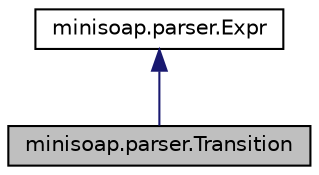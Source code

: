 digraph "minisoap.parser.Transition"
{
  edge [fontname="Helvetica",fontsize="10",labelfontname="Helvetica",labelfontsize="10"];
  node [fontname="Helvetica",fontsize="10",shape=record];
  Node0 [label="minisoap.parser.Transition",height=0.2,width=0.4,color="black", fillcolor="grey75", style="filled", fontcolor="black"];
  Node1 -> Node0 [dir="back",color="midnightblue",fontsize="10",style="solid",fontname="Helvetica"];
  Node1 [label="minisoap.parser.Expr",height=0.2,width=0.4,color="black", fillcolor="white", style="filled",URL="$classminisoap_1_1parser_1_1Expr.html"];
}

